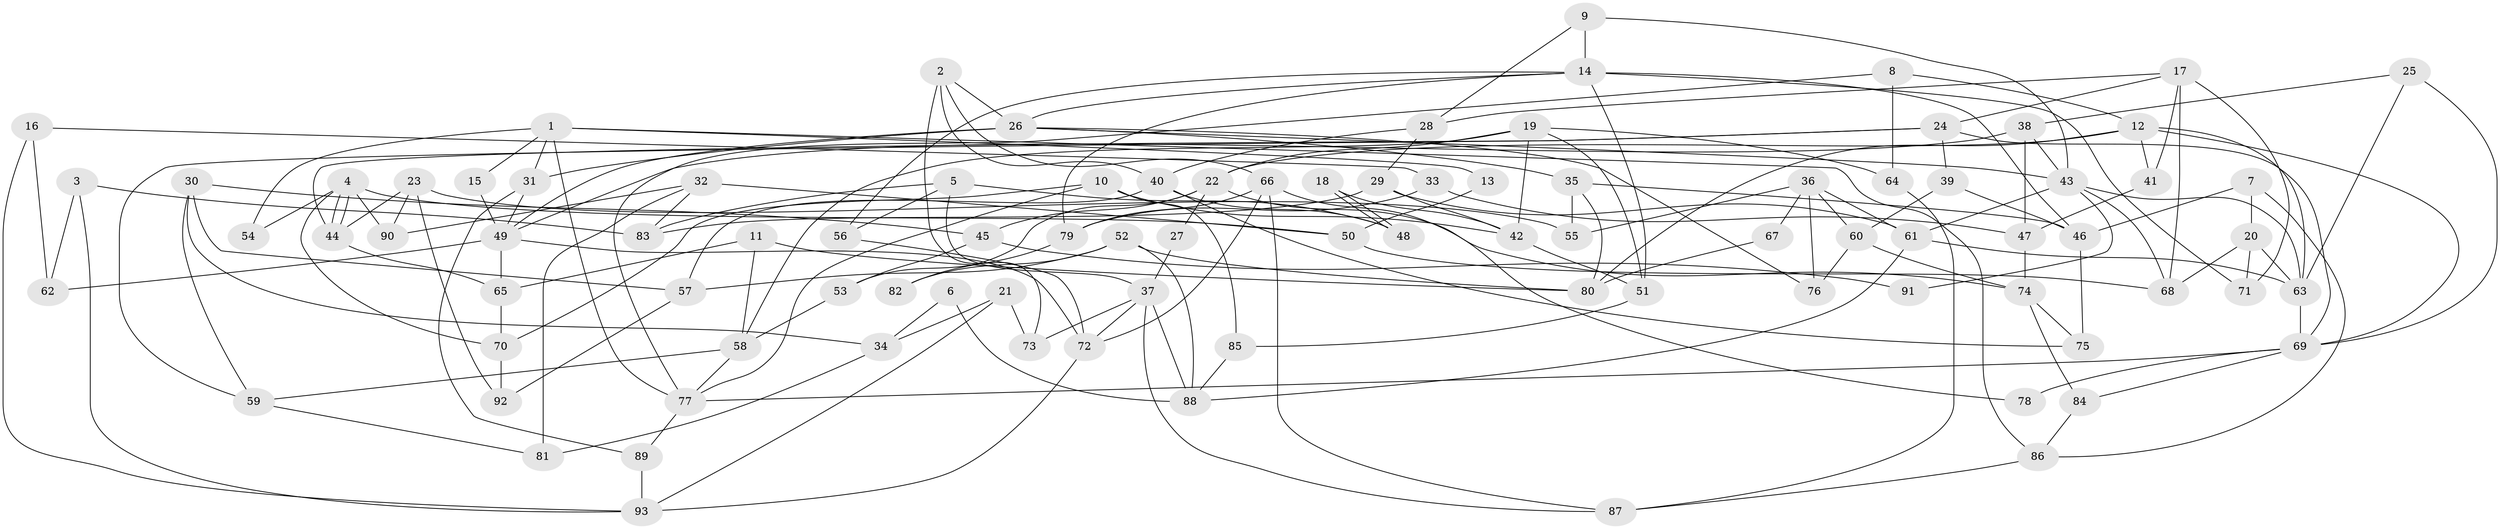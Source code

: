 // coarse degree distribution, {9: 0.03636363636363636, 5: 0.14545454545454545, 3: 0.2727272727272727, 11: 0.01818181818181818, 2: 0.14545454545454545, 7: 0.05454545454545454, 10: 0.03636363636363636, 4: 0.14545454545454545, 12: 0.01818181818181818, 8: 0.01818181818181818, 19: 0.01818181818181818, 6: 0.09090909090909091}
// Generated by graph-tools (version 1.1) at 2025/19/03/04/25 18:19:02]
// undirected, 93 vertices, 186 edges
graph export_dot {
graph [start="1"]
  node [color=gray90,style=filled];
  1;
  2;
  3;
  4;
  5;
  6;
  7;
  8;
  9;
  10;
  11;
  12;
  13;
  14;
  15;
  16;
  17;
  18;
  19;
  20;
  21;
  22;
  23;
  24;
  25;
  26;
  27;
  28;
  29;
  30;
  31;
  32;
  33;
  34;
  35;
  36;
  37;
  38;
  39;
  40;
  41;
  42;
  43;
  44;
  45;
  46;
  47;
  48;
  49;
  50;
  51;
  52;
  53;
  54;
  55;
  56;
  57;
  58;
  59;
  60;
  61;
  62;
  63;
  64;
  65;
  66;
  67;
  68;
  69;
  70;
  71;
  72;
  73;
  74;
  75;
  76;
  77;
  78;
  79;
  80;
  81;
  82;
  83;
  84;
  85;
  86;
  87;
  88;
  89;
  90;
  91;
  92;
  93;
  1 -- 77;
  1 -- 31;
  1 -- 13;
  1 -- 15;
  1 -- 54;
  1 -- 86;
  2 -- 40;
  2 -- 26;
  2 -- 66;
  2 -- 73;
  3 -- 93;
  3 -- 83;
  3 -- 62;
  4 -- 44;
  4 -- 44;
  4 -- 90;
  4 -- 50;
  4 -- 54;
  4 -- 70;
  5 -- 48;
  5 -- 56;
  5 -- 37;
  5 -- 83;
  6 -- 88;
  6 -- 34;
  7 -- 46;
  7 -- 86;
  7 -- 20;
  8 -- 12;
  8 -- 77;
  8 -- 64;
  9 -- 14;
  9 -- 43;
  9 -- 28;
  10 -- 70;
  10 -- 42;
  10 -- 77;
  10 -- 85;
  11 -- 58;
  11 -- 65;
  11 -- 80;
  12 -- 63;
  12 -- 69;
  12 -- 22;
  12 -- 41;
  12 -- 80;
  13 -- 50;
  14 -- 71;
  14 -- 46;
  14 -- 26;
  14 -- 51;
  14 -- 56;
  14 -- 79;
  15 -- 49;
  16 -- 33;
  16 -- 62;
  16 -- 93;
  17 -- 68;
  17 -- 24;
  17 -- 28;
  17 -- 41;
  17 -- 71;
  18 -- 42;
  18 -- 48;
  18 -- 48;
  19 -- 51;
  19 -- 22;
  19 -- 42;
  19 -- 58;
  19 -- 64;
  20 -- 63;
  20 -- 68;
  20 -- 71;
  21 -- 73;
  21 -- 93;
  21 -- 34;
  22 -- 53;
  22 -- 27;
  22 -- 45;
  22 -- 74;
  23 -- 55;
  23 -- 44;
  23 -- 90;
  23 -- 92;
  24 -- 44;
  24 -- 69;
  24 -- 39;
  24 -- 59;
  25 -- 69;
  25 -- 38;
  25 -- 63;
  26 -- 43;
  26 -- 31;
  26 -- 35;
  26 -- 49;
  26 -- 76;
  27 -- 37;
  28 -- 29;
  28 -- 40;
  29 -- 61;
  29 -- 42;
  29 -- 83;
  30 -- 59;
  30 -- 34;
  30 -- 45;
  30 -- 57;
  31 -- 49;
  31 -- 89;
  32 -- 83;
  32 -- 50;
  32 -- 81;
  32 -- 90;
  33 -- 47;
  33 -- 79;
  34 -- 81;
  35 -- 80;
  35 -- 46;
  35 -- 55;
  36 -- 60;
  36 -- 76;
  36 -- 55;
  36 -- 61;
  36 -- 67;
  37 -- 87;
  37 -- 72;
  37 -- 73;
  37 -- 88;
  38 -- 47;
  38 -- 43;
  38 -- 49;
  39 -- 46;
  39 -- 60;
  40 -- 57;
  40 -- 48;
  40 -- 75;
  41 -- 47;
  42 -- 51;
  43 -- 63;
  43 -- 61;
  43 -- 68;
  43 -- 91;
  44 -- 65;
  45 -- 53;
  45 -- 91;
  46 -- 75;
  47 -- 74;
  49 -- 62;
  49 -- 65;
  49 -- 72;
  50 -- 68;
  51 -- 85;
  52 -- 88;
  52 -- 80;
  52 -- 57;
  52 -- 82;
  53 -- 58;
  56 -- 72;
  57 -- 92;
  58 -- 77;
  58 -- 59;
  59 -- 81;
  60 -- 74;
  60 -- 76;
  61 -- 88;
  61 -- 63;
  63 -- 69;
  64 -- 87;
  65 -- 70;
  66 -- 72;
  66 -- 78;
  66 -- 79;
  66 -- 87;
  67 -- 80;
  69 -- 77;
  69 -- 78;
  69 -- 84;
  70 -- 92;
  72 -- 93;
  74 -- 84;
  74 -- 75;
  77 -- 89;
  79 -- 82;
  84 -- 86;
  85 -- 88;
  86 -- 87;
  89 -- 93;
}
